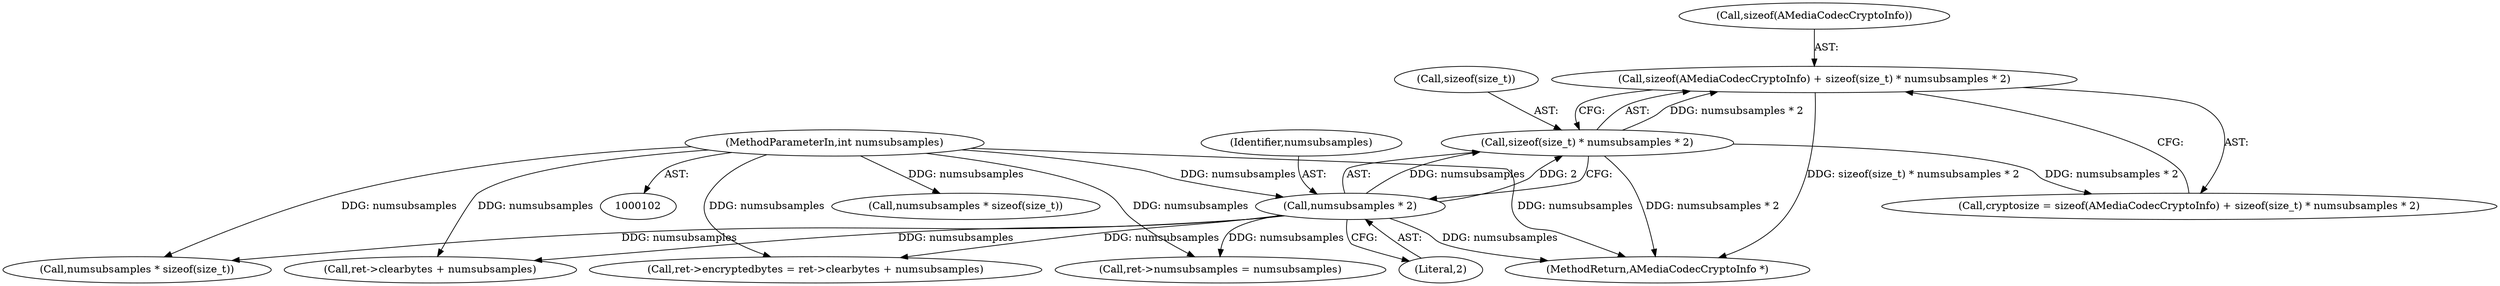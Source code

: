 digraph "0_Android_2b4667baa5a2badbdfec1794156ee17d4afef37c@API" {
"1000113" [label="(Call,sizeof(AMediaCodecCryptoInfo) + sizeof(size_t) * numsubsamples * 2)"];
"1000116" [label="(Call,sizeof(size_t) * numsubsamples * 2)"];
"1000119" [label="(Call,numsubsamples * 2)"];
"1000103" [label="(MethodParameterIn,int numsubsamples)"];
"1000197" [label="(Call,numsubsamples * sizeof(size_t))"];
"1000111" [label="(Call,cryptosize = sizeof(AMediaCodecCryptoInfo) + sizeof(size_t) * numsubsamples * 2)"];
"1000206" [label="(Call,numsubsamples * sizeof(size_t))"];
"1000187" [label="(Call,ret->clearbytes + numsubsamples)"];
"1000183" [label="(Call,ret->encryptedbytes = ret->clearbytes + numsubsamples)"];
"1000138" [label="(Call,ret->numsubsamples = numsubsamples)"];
"1000113" [label="(Call,sizeof(AMediaCodecCryptoInfo) + sizeof(size_t) * numsubsamples * 2)"];
"1000212" [label="(MethodReturn,AMediaCodecCryptoInfo *)"];
"1000116" [label="(Call,sizeof(size_t) * numsubsamples * 2)"];
"1000117" [label="(Call,sizeof(size_t))"];
"1000114" [label="(Call,sizeof(AMediaCodecCryptoInfo))"];
"1000121" [label="(Literal,2)"];
"1000119" [label="(Call,numsubsamples * 2)"];
"1000120" [label="(Identifier,numsubsamples)"];
"1000103" [label="(MethodParameterIn,int numsubsamples)"];
"1000113" -> "1000111"  [label="AST: "];
"1000113" -> "1000116"  [label="CFG: "];
"1000114" -> "1000113"  [label="AST: "];
"1000116" -> "1000113"  [label="AST: "];
"1000111" -> "1000113"  [label="CFG: "];
"1000113" -> "1000212"  [label="DDG: sizeof(size_t) * numsubsamples * 2"];
"1000116" -> "1000113"  [label="DDG: numsubsamples * 2"];
"1000116" -> "1000119"  [label="CFG: "];
"1000117" -> "1000116"  [label="AST: "];
"1000119" -> "1000116"  [label="AST: "];
"1000116" -> "1000212"  [label="DDG: numsubsamples * 2"];
"1000116" -> "1000111"  [label="DDG: numsubsamples * 2"];
"1000119" -> "1000116"  [label="DDG: numsubsamples"];
"1000119" -> "1000116"  [label="DDG: 2"];
"1000119" -> "1000121"  [label="CFG: "];
"1000120" -> "1000119"  [label="AST: "];
"1000121" -> "1000119"  [label="AST: "];
"1000119" -> "1000212"  [label="DDG: numsubsamples"];
"1000103" -> "1000119"  [label="DDG: numsubsamples"];
"1000119" -> "1000138"  [label="DDG: numsubsamples"];
"1000119" -> "1000183"  [label="DDG: numsubsamples"];
"1000119" -> "1000187"  [label="DDG: numsubsamples"];
"1000119" -> "1000197"  [label="DDG: numsubsamples"];
"1000103" -> "1000102"  [label="AST: "];
"1000103" -> "1000212"  [label="DDG: numsubsamples"];
"1000103" -> "1000138"  [label="DDG: numsubsamples"];
"1000103" -> "1000183"  [label="DDG: numsubsamples"];
"1000103" -> "1000187"  [label="DDG: numsubsamples"];
"1000103" -> "1000197"  [label="DDG: numsubsamples"];
"1000103" -> "1000206"  [label="DDG: numsubsamples"];
}
